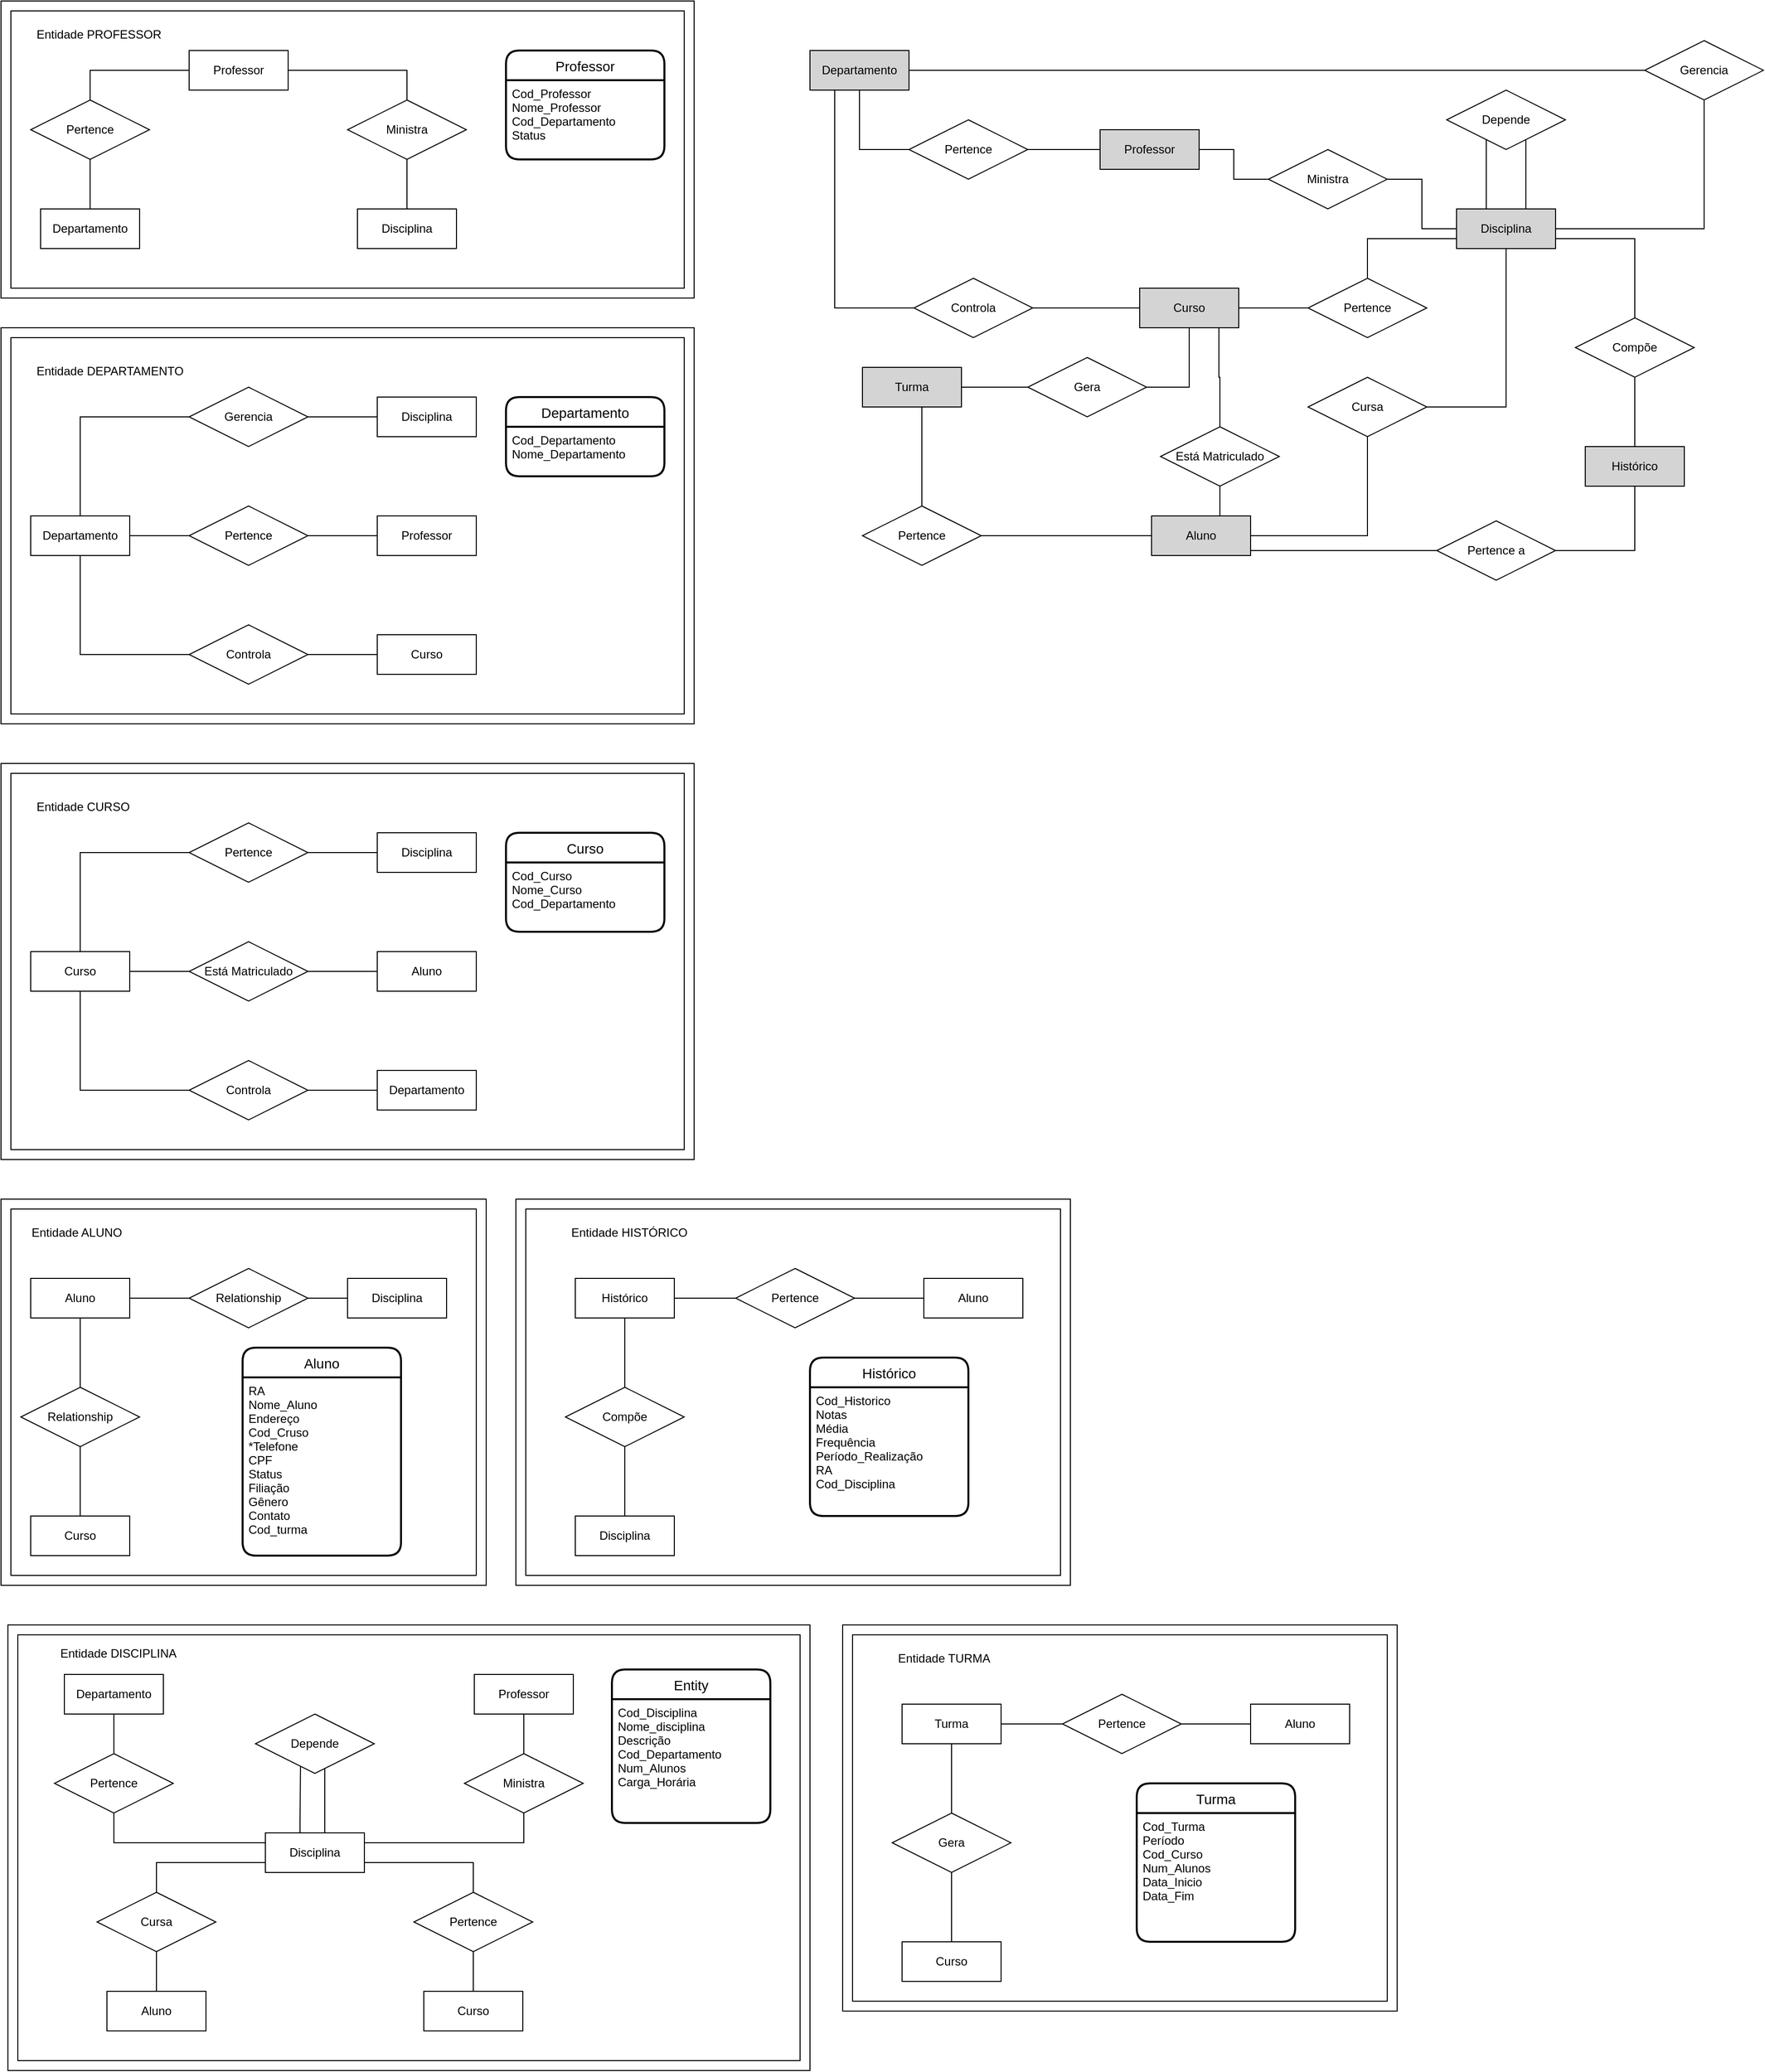 <mxfile version="16.4.3" type="github">
  <diagram id="C5RBs43oDa-KdzZeNtuy" name="Page-1">
    <mxGraphModel dx="1052" dy="968" grid="1" gridSize="10" guides="1" tooltips="1" connect="1" arrows="1" fold="1" page="1" pageScale="1" pageWidth="827" pageHeight="1169" math="0" shadow="0">
      <root>
        <mxCell id="WIyWlLk6GJQsqaUBKTNV-0" />
        <mxCell id="WIyWlLk6GJQsqaUBKTNV-1" parent="WIyWlLk6GJQsqaUBKTNV-0" />
        <mxCell id="KfY2bf-nkPX-Wy7-pQ9R-6" style="edgeStyle=orthogonalEdgeStyle;rounded=0;orthogonalLoop=1;jettySize=auto;html=1;entryX=0.5;entryY=0;entryDx=0;entryDy=0;endArrow=none;endFill=0;" edge="1" parent="WIyWlLk6GJQsqaUBKTNV-1" source="Je2pqetjOtTvT_sXVQjn-0" target="KfY2bf-nkPX-Wy7-pQ9R-3">
          <mxGeometry relative="1" as="geometry" />
        </mxCell>
        <mxCell id="KfY2bf-nkPX-Wy7-pQ9R-9" style="edgeStyle=orthogonalEdgeStyle;rounded=0;orthogonalLoop=1;jettySize=auto;html=1;endArrow=none;endFill=0;" edge="1" parent="WIyWlLk6GJQsqaUBKTNV-1" source="Je2pqetjOtTvT_sXVQjn-0" target="KfY2bf-nkPX-Wy7-pQ9R-4">
          <mxGeometry relative="1" as="geometry" />
        </mxCell>
        <mxCell id="Je2pqetjOtTvT_sXVQjn-0" value="Professor" style="whiteSpace=wrap;html=1;align=center;" parent="WIyWlLk6GJQsqaUBKTNV-1" vertex="1">
          <mxGeometry x="200" y="80" width="100" height="40" as="geometry" />
        </mxCell>
        <mxCell id="KfY2bf-nkPX-Wy7-pQ9R-1" value="Departamento" style="whiteSpace=wrap;html=1;align=center;" vertex="1" parent="WIyWlLk6GJQsqaUBKTNV-1">
          <mxGeometry x="50" y="240" width="100" height="40" as="geometry" />
        </mxCell>
        <mxCell id="KfY2bf-nkPX-Wy7-pQ9R-2" value="Disciplina" style="whiteSpace=wrap;html=1;align=center;" vertex="1" parent="WIyWlLk6GJQsqaUBKTNV-1">
          <mxGeometry x="370" y="240" width="100" height="40" as="geometry" />
        </mxCell>
        <mxCell id="KfY2bf-nkPX-Wy7-pQ9R-8" style="edgeStyle=orthogonalEdgeStyle;rounded=0;orthogonalLoop=1;jettySize=auto;html=1;endArrow=none;endFill=0;" edge="1" parent="WIyWlLk6GJQsqaUBKTNV-1" source="KfY2bf-nkPX-Wy7-pQ9R-3" target="KfY2bf-nkPX-Wy7-pQ9R-1">
          <mxGeometry relative="1" as="geometry" />
        </mxCell>
        <mxCell id="KfY2bf-nkPX-Wy7-pQ9R-3" value="Pertence" style="shape=rhombus;perimeter=rhombusPerimeter;whiteSpace=wrap;html=1;align=center;" vertex="1" parent="WIyWlLk6GJQsqaUBKTNV-1">
          <mxGeometry x="40" y="130" width="120" height="60" as="geometry" />
        </mxCell>
        <mxCell id="KfY2bf-nkPX-Wy7-pQ9R-10" style="edgeStyle=orthogonalEdgeStyle;rounded=0;orthogonalLoop=1;jettySize=auto;html=1;endArrow=none;endFill=0;" edge="1" parent="WIyWlLk6GJQsqaUBKTNV-1" source="KfY2bf-nkPX-Wy7-pQ9R-4" target="KfY2bf-nkPX-Wy7-pQ9R-2">
          <mxGeometry relative="1" as="geometry">
            <Array as="points">
              <mxPoint x="420" y="230" />
              <mxPoint x="420" y="230" />
            </Array>
          </mxGeometry>
        </mxCell>
        <mxCell id="KfY2bf-nkPX-Wy7-pQ9R-4" value="Ministra" style="shape=rhombus;perimeter=rhombusPerimeter;whiteSpace=wrap;html=1;align=center;" vertex="1" parent="WIyWlLk6GJQsqaUBKTNV-1">
          <mxGeometry x="360" y="130" width="120" height="60" as="geometry" />
        </mxCell>
        <mxCell id="KfY2bf-nkPX-Wy7-pQ9R-11" value="Entidade PROFESSOR" style="text;strokeColor=none;fillColor=none;spacingLeft=4;spacingRight=4;overflow=hidden;rotatable=0;points=[[0,0.5],[1,0.5]];portConstraint=eastwest;fontSize=12;" vertex="1" parent="WIyWlLk6GJQsqaUBKTNV-1">
          <mxGeometry x="40" y="50" width="160" height="30" as="geometry" />
        </mxCell>
        <mxCell id="KfY2bf-nkPX-Wy7-pQ9R-12" value="Professor" style="swimlane;childLayout=stackLayout;horizontal=1;startSize=30;horizontalStack=0;rounded=1;fontSize=14;fontStyle=0;strokeWidth=2;resizeParent=0;resizeLast=1;shadow=0;dashed=0;align=center;" vertex="1" parent="WIyWlLk6GJQsqaUBKTNV-1">
          <mxGeometry x="520" y="80" width="160" height="110" as="geometry" />
        </mxCell>
        <mxCell id="KfY2bf-nkPX-Wy7-pQ9R-13" value="Cod_Professor&#xa;Nome_Professor&#xa;Cod_Departamento&#xa;Status" style="align=left;strokeColor=none;fillColor=none;spacingLeft=4;fontSize=12;verticalAlign=top;resizable=0;rotatable=0;part=1;" vertex="1" parent="KfY2bf-nkPX-Wy7-pQ9R-12">
          <mxGeometry y="30" width="160" height="80" as="geometry" />
        </mxCell>
        <mxCell id="KfY2bf-nkPX-Wy7-pQ9R-14" value="" style="verticalLabelPosition=bottom;verticalAlign=top;html=1;shape=mxgraph.basic.frame;dx=10;" vertex="1" parent="WIyWlLk6GJQsqaUBKTNV-1">
          <mxGeometry x="10" y="30" width="700" height="300" as="geometry" />
        </mxCell>
        <mxCell id="KfY2bf-nkPX-Wy7-pQ9R-25" style="edgeStyle=orthogonalEdgeStyle;rounded=0;orthogonalLoop=1;jettySize=auto;html=1;entryX=0;entryY=0.5;entryDx=0;entryDy=0;endArrow=none;endFill=0;" edge="1" parent="WIyWlLk6GJQsqaUBKTNV-1" source="KfY2bf-nkPX-Wy7-pQ9R-17" target="KfY2bf-nkPX-Wy7-pQ9R-22">
          <mxGeometry relative="1" as="geometry">
            <Array as="points">
              <mxPoint x="90" y="450" />
            </Array>
          </mxGeometry>
        </mxCell>
        <mxCell id="KfY2bf-nkPX-Wy7-pQ9R-27" style="edgeStyle=orthogonalEdgeStyle;rounded=0;orthogonalLoop=1;jettySize=auto;html=1;entryX=0;entryY=0.5;entryDx=0;entryDy=0;endArrow=none;endFill=0;" edge="1" parent="WIyWlLk6GJQsqaUBKTNV-1" source="KfY2bf-nkPX-Wy7-pQ9R-17" target="KfY2bf-nkPX-Wy7-pQ9R-24">
          <mxGeometry relative="1" as="geometry">
            <Array as="points">
              <mxPoint x="90" y="690" />
            </Array>
          </mxGeometry>
        </mxCell>
        <mxCell id="KfY2bf-nkPX-Wy7-pQ9R-28" value="" style="edgeStyle=orthogonalEdgeStyle;rounded=0;orthogonalLoop=1;jettySize=auto;html=1;endArrow=none;endFill=0;" edge="1" parent="WIyWlLk6GJQsqaUBKTNV-1" source="KfY2bf-nkPX-Wy7-pQ9R-17" target="KfY2bf-nkPX-Wy7-pQ9R-23">
          <mxGeometry relative="1" as="geometry" />
        </mxCell>
        <mxCell id="KfY2bf-nkPX-Wy7-pQ9R-17" value="Departamento" style="whiteSpace=wrap;html=1;align=center;" vertex="1" parent="WIyWlLk6GJQsqaUBKTNV-1">
          <mxGeometry x="40" y="550" width="100" height="40" as="geometry" />
        </mxCell>
        <mxCell id="KfY2bf-nkPX-Wy7-pQ9R-18" value="Disciplina" style="whiteSpace=wrap;html=1;align=center;" vertex="1" parent="WIyWlLk6GJQsqaUBKTNV-1">
          <mxGeometry x="390" y="430" width="100" height="40" as="geometry" />
        </mxCell>
        <mxCell id="KfY2bf-nkPX-Wy7-pQ9R-20" value="Curso" style="whiteSpace=wrap;html=1;align=center;" vertex="1" parent="WIyWlLk6GJQsqaUBKTNV-1">
          <mxGeometry x="390" y="670" width="100" height="40" as="geometry" />
        </mxCell>
        <mxCell id="KfY2bf-nkPX-Wy7-pQ9R-21" value="Professor" style="whiteSpace=wrap;html=1;align=center;" vertex="1" parent="WIyWlLk6GJQsqaUBKTNV-1">
          <mxGeometry x="390" y="550" width="100" height="40" as="geometry" />
        </mxCell>
        <mxCell id="KfY2bf-nkPX-Wy7-pQ9R-30" value="" style="edgeStyle=orthogonalEdgeStyle;rounded=0;orthogonalLoop=1;jettySize=auto;html=1;endArrow=none;endFill=0;" edge="1" parent="WIyWlLk6GJQsqaUBKTNV-1" source="KfY2bf-nkPX-Wy7-pQ9R-22" target="KfY2bf-nkPX-Wy7-pQ9R-18">
          <mxGeometry relative="1" as="geometry" />
        </mxCell>
        <mxCell id="KfY2bf-nkPX-Wy7-pQ9R-22" value="Gerencia" style="shape=rhombus;perimeter=rhombusPerimeter;whiteSpace=wrap;html=1;align=center;" vertex="1" parent="WIyWlLk6GJQsqaUBKTNV-1">
          <mxGeometry x="200" y="420" width="120" height="60" as="geometry" />
        </mxCell>
        <mxCell id="KfY2bf-nkPX-Wy7-pQ9R-29" value="" style="edgeStyle=orthogonalEdgeStyle;rounded=0;orthogonalLoop=1;jettySize=auto;html=1;endArrow=none;endFill=0;" edge="1" parent="WIyWlLk6GJQsqaUBKTNV-1" source="KfY2bf-nkPX-Wy7-pQ9R-23" target="KfY2bf-nkPX-Wy7-pQ9R-21">
          <mxGeometry relative="1" as="geometry" />
        </mxCell>
        <mxCell id="KfY2bf-nkPX-Wy7-pQ9R-23" value="Pertence" style="shape=rhombus;perimeter=rhombusPerimeter;whiteSpace=wrap;html=1;align=center;" vertex="1" parent="WIyWlLk6GJQsqaUBKTNV-1">
          <mxGeometry x="200" y="540" width="120" height="60" as="geometry" />
        </mxCell>
        <mxCell id="KfY2bf-nkPX-Wy7-pQ9R-31" value="" style="edgeStyle=orthogonalEdgeStyle;rounded=0;orthogonalLoop=1;jettySize=auto;html=1;endArrow=none;endFill=0;" edge="1" parent="WIyWlLk6GJQsqaUBKTNV-1" source="KfY2bf-nkPX-Wy7-pQ9R-24" target="KfY2bf-nkPX-Wy7-pQ9R-20">
          <mxGeometry relative="1" as="geometry" />
        </mxCell>
        <mxCell id="KfY2bf-nkPX-Wy7-pQ9R-24" value="Controla" style="shape=rhombus;perimeter=rhombusPerimeter;whiteSpace=wrap;html=1;align=center;" vertex="1" parent="WIyWlLk6GJQsqaUBKTNV-1">
          <mxGeometry x="200" y="660" width="120" height="60" as="geometry" />
        </mxCell>
        <mxCell id="KfY2bf-nkPX-Wy7-pQ9R-32" value="Entidade DEPARTAMENTO" style="text;strokeColor=none;fillColor=none;spacingLeft=4;spacingRight=4;overflow=hidden;rotatable=0;points=[[0,0.5],[1,0.5]];portConstraint=eastwest;fontSize=12;" vertex="1" parent="WIyWlLk6GJQsqaUBKTNV-1">
          <mxGeometry x="40" y="390" width="190" height="30" as="geometry" />
        </mxCell>
        <mxCell id="KfY2bf-nkPX-Wy7-pQ9R-34" value="" style="verticalLabelPosition=bottom;verticalAlign=top;html=1;shape=mxgraph.basic.frame;dx=10;" vertex="1" parent="WIyWlLk6GJQsqaUBKTNV-1">
          <mxGeometry x="10" y="360" width="700" height="400" as="geometry" />
        </mxCell>
        <mxCell id="KfY2bf-nkPX-Wy7-pQ9R-35" value="Departamento" style="swimlane;childLayout=stackLayout;horizontal=1;startSize=30;horizontalStack=0;rounded=1;fontSize=14;fontStyle=0;strokeWidth=2;resizeParent=0;resizeLast=1;shadow=0;dashed=0;align=center;" vertex="1" parent="WIyWlLk6GJQsqaUBKTNV-1">
          <mxGeometry x="520" y="430" width="160" height="80" as="geometry" />
        </mxCell>
        <mxCell id="KfY2bf-nkPX-Wy7-pQ9R-36" value="Cod_Departamento&#xa;Nome_Departamento" style="align=left;strokeColor=none;fillColor=none;spacingLeft=4;fontSize=12;verticalAlign=top;resizable=0;rotatable=0;part=1;" vertex="1" parent="KfY2bf-nkPX-Wy7-pQ9R-35">
          <mxGeometry y="30" width="160" height="50" as="geometry" />
        </mxCell>
        <mxCell id="KfY2bf-nkPX-Wy7-pQ9R-55" style="edgeStyle=orthogonalEdgeStyle;rounded=0;orthogonalLoop=1;jettySize=auto;html=1;entryX=0;entryY=0.5;entryDx=0;entryDy=0;endArrow=none;endFill=0;" edge="1" parent="WIyWlLk6GJQsqaUBKTNV-1" source="KfY2bf-nkPX-Wy7-pQ9R-58" target="KfY2bf-nkPX-Wy7-pQ9R-63">
          <mxGeometry relative="1" as="geometry">
            <Array as="points">
              <mxPoint x="90" y="890" />
            </Array>
          </mxGeometry>
        </mxCell>
        <mxCell id="KfY2bf-nkPX-Wy7-pQ9R-56" style="edgeStyle=orthogonalEdgeStyle;rounded=0;orthogonalLoop=1;jettySize=auto;html=1;entryX=0;entryY=0.5;entryDx=0;entryDy=0;endArrow=none;endFill=0;" edge="1" parent="WIyWlLk6GJQsqaUBKTNV-1" source="KfY2bf-nkPX-Wy7-pQ9R-58" target="KfY2bf-nkPX-Wy7-pQ9R-67">
          <mxGeometry relative="1" as="geometry">
            <Array as="points">
              <mxPoint x="90" y="1130" />
            </Array>
          </mxGeometry>
        </mxCell>
        <mxCell id="KfY2bf-nkPX-Wy7-pQ9R-57" value="" style="edgeStyle=orthogonalEdgeStyle;rounded=0;orthogonalLoop=1;jettySize=auto;html=1;endArrow=none;endFill=0;" edge="1" parent="WIyWlLk6GJQsqaUBKTNV-1" source="KfY2bf-nkPX-Wy7-pQ9R-58" target="KfY2bf-nkPX-Wy7-pQ9R-65">
          <mxGeometry relative="1" as="geometry" />
        </mxCell>
        <mxCell id="KfY2bf-nkPX-Wy7-pQ9R-58" value="Curso" style="whiteSpace=wrap;html=1;align=center;" vertex="1" parent="WIyWlLk6GJQsqaUBKTNV-1">
          <mxGeometry x="40" y="990" width="100" height="40" as="geometry" />
        </mxCell>
        <mxCell id="KfY2bf-nkPX-Wy7-pQ9R-59" value="Disciplina" style="whiteSpace=wrap;html=1;align=center;" vertex="1" parent="WIyWlLk6GJQsqaUBKTNV-1">
          <mxGeometry x="390" y="870" width="100" height="40" as="geometry" />
        </mxCell>
        <mxCell id="KfY2bf-nkPX-Wy7-pQ9R-60" value="Departamento" style="whiteSpace=wrap;html=1;align=center;" vertex="1" parent="WIyWlLk6GJQsqaUBKTNV-1">
          <mxGeometry x="390" y="1110" width="100" height="40" as="geometry" />
        </mxCell>
        <mxCell id="KfY2bf-nkPX-Wy7-pQ9R-61" value="Aluno" style="whiteSpace=wrap;html=1;align=center;" vertex="1" parent="WIyWlLk6GJQsqaUBKTNV-1">
          <mxGeometry x="390" y="990" width="100" height="40" as="geometry" />
        </mxCell>
        <mxCell id="KfY2bf-nkPX-Wy7-pQ9R-62" value="" style="edgeStyle=orthogonalEdgeStyle;rounded=0;orthogonalLoop=1;jettySize=auto;html=1;endArrow=none;endFill=0;" edge="1" parent="WIyWlLk6GJQsqaUBKTNV-1" source="KfY2bf-nkPX-Wy7-pQ9R-63" target="KfY2bf-nkPX-Wy7-pQ9R-59">
          <mxGeometry relative="1" as="geometry" />
        </mxCell>
        <mxCell id="KfY2bf-nkPX-Wy7-pQ9R-63" value="Pertence" style="shape=rhombus;perimeter=rhombusPerimeter;whiteSpace=wrap;html=1;align=center;" vertex="1" parent="WIyWlLk6GJQsqaUBKTNV-1">
          <mxGeometry x="200" y="860" width="120" height="60" as="geometry" />
        </mxCell>
        <mxCell id="KfY2bf-nkPX-Wy7-pQ9R-64" value="" style="edgeStyle=orthogonalEdgeStyle;rounded=0;orthogonalLoop=1;jettySize=auto;html=1;endArrow=none;endFill=0;" edge="1" parent="WIyWlLk6GJQsqaUBKTNV-1" source="KfY2bf-nkPX-Wy7-pQ9R-65" target="KfY2bf-nkPX-Wy7-pQ9R-61">
          <mxGeometry relative="1" as="geometry" />
        </mxCell>
        <mxCell id="KfY2bf-nkPX-Wy7-pQ9R-65" value="Está Matriculado" style="shape=rhombus;perimeter=rhombusPerimeter;whiteSpace=wrap;html=1;align=center;" vertex="1" parent="WIyWlLk6GJQsqaUBKTNV-1">
          <mxGeometry x="200" y="980" width="120" height="60" as="geometry" />
        </mxCell>
        <mxCell id="KfY2bf-nkPX-Wy7-pQ9R-66" value="" style="edgeStyle=orthogonalEdgeStyle;rounded=0;orthogonalLoop=1;jettySize=auto;html=1;endArrow=none;endFill=0;" edge="1" parent="WIyWlLk6GJQsqaUBKTNV-1" source="KfY2bf-nkPX-Wy7-pQ9R-67" target="KfY2bf-nkPX-Wy7-pQ9R-60">
          <mxGeometry relative="1" as="geometry" />
        </mxCell>
        <mxCell id="KfY2bf-nkPX-Wy7-pQ9R-67" value="Controla" style="shape=rhombus;perimeter=rhombusPerimeter;whiteSpace=wrap;html=1;align=center;" vertex="1" parent="WIyWlLk6GJQsqaUBKTNV-1">
          <mxGeometry x="200" y="1100" width="120" height="60" as="geometry" />
        </mxCell>
        <mxCell id="KfY2bf-nkPX-Wy7-pQ9R-68" value="Entidade CURSO" style="text;strokeColor=none;fillColor=none;spacingLeft=4;spacingRight=4;overflow=hidden;rotatable=0;points=[[0,0.5],[1,0.5]];portConstraint=eastwest;fontSize=12;" vertex="1" parent="WIyWlLk6GJQsqaUBKTNV-1">
          <mxGeometry x="40" y="830" width="190" height="30" as="geometry" />
        </mxCell>
        <mxCell id="KfY2bf-nkPX-Wy7-pQ9R-69" value="" style="verticalLabelPosition=bottom;verticalAlign=top;html=1;shape=mxgraph.basic.frame;dx=10;" vertex="1" parent="WIyWlLk6GJQsqaUBKTNV-1">
          <mxGeometry x="10" y="800" width="700" height="400" as="geometry" />
        </mxCell>
        <mxCell id="KfY2bf-nkPX-Wy7-pQ9R-70" value="Curso" style="swimlane;childLayout=stackLayout;horizontal=1;startSize=30;horizontalStack=0;rounded=1;fontSize=14;fontStyle=0;strokeWidth=2;resizeParent=0;resizeLast=1;shadow=0;dashed=0;align=center;" vertex="1" parent="WIyWlLk6GJQsqaUBKTNV-1">
          <mxGeometry x="520" y="870" width="160" height="100" as="geometry" />
        </mxCell>
        <mxCell id="KfY2bf-nkPX-Wy7-pQ9R-71" value="Cod_Curso&#xa;Nome_Curso&#xa;Cod_Departamento" style="align=left;strokeColor=none;fillColor=none;spacingLeft=4;fontSize=12;verticalAlign=top;resizable=0;rotatable=0;part=1;" vertex="1" parent="KfY2bf-nkPX-Wy7-pQ9R-70">
          <mxGeometry y="30" width="160" height="70" as="geometry" />
        </mxCell>
        <mxCell id="KfY2bf-nkPX-Wy7-pQ9R-78" value="" style="edgeStyle=orthogonalEdgeStyle;rounded=0;orthogonalLoop=1;jettySize=auto;html=1;endArrow=none;endFill=0;" edge="1" parent="WIyWlLk6GJQsqaUBKTNV-1" source="KfY2bf-nkPX-Wy7-pQ9R-72" target="KfY2bf-nkPX-Wy7-pQ9R-75">
          <mxGeometry relative="1" as="geometry" />
        </mxCell>
        <mxCell id="KfY2bf-nkPX-Wy7-pQ9R-80" value="" style="edgeStyle=orthogonalEdgeStyle;rounded=0;orthogonalLoop=1;jettySize=auto;html=1;endArrow=none;endFill=0;" edge="1" parent="WIyWlLk6GJQsqaUBKTNV-1" source="KfY2bf-nkPX-Wy7-pQ9R-72" target="KfY2bf-nkPX-Wy7-pQ9R-76">
          <mxGeometry relative="1" as="geometry" />
        </mxCell>
        <mxCell id="KfY2bf-nkPX-Wy7-pQ9R-72" value="Aluno" style="whiteSpace=wrap;html=1;align=center;" vertex="1" parent="WIyWlLk6GJQsqaUBKTNV-1">
          <mxGeometry x="40" y="1320" width="100" height="40" as="geometry" />
        </mxCell>
        <mxCell id="KfY2bf-nkPX-Wy7-pQ9R-73" value="Disciplina" style="whiteSpace=wrap;html=1;align=center;" vertex="1" parent="WIyWlLk6GJQsqaUBKTNV-1">
          <mxGeometry x="360" y="1320" width="100" height="40" as="geometry" />
        </mxCell>
        <mxCell id="KfY2bf-nkPX-Wy7-pQ9R-74" value="Curso" style="whiteSpace=wrap;html=1;align=center;" vertex="1" parent="WIyWlLk6GJQsqaUBKTNV-1">
          <mxGeometry x="40" y="1560" width="100" height="40" as="geometry" />
        </mxCell>
        <mxCell id="KfY2bf-nkPX-Wy7-pQ9R-79" value="" style="edgeStyle=orthogonalEdgeStyle;rounded=0;orthogonalLoop=1;jettySize=auto;html=1;endArrow=none;endFill=0;" edge="1" parent="WIyWlLk6GJQsqaUBKTNV-1" source="KfY2bf-nkPX-Wy7-pQ9R-75" target="KfY2bf-nkPX-Wy7-pQ9R-73">
          <mxGeometry relative="1" as="geometry" />
        </mxCell>
        <mxCell id="KfY2bf-nkPX-Wy7-pQ9R-75" value="Relationship" style="shape=rhombus;perimeter=rhombusPerimeter;whiteSpace=wrap;html=1;align=center;" vertex="1" parent="WIyWlLk6GJQsqaUBKTNV-1">
          <mxGeometry x="200" y="1310" width="120" height="60" as="geometry" />
        </mxCell>
        <mxCell id="KfY2bf-nkPX-Wy7-pQ9R-81" value="" style="edgeStyle=orthogonalEdgeStyle;rounded=0;orthogonalLoop=1;jettySize=auto;html=1;endArrow=none;endFill=0;" edge="1" parent="WIyWlLk6GJQsqaUBKTNV-1" source="KfY2bf-nkPX-Wy7-pQ9R-76" target="KfY2bf-nkPX-Wy7-pQ9R-74">
          <mxGeometry relative="1" as="geometry" />
        </mxCell>
        <mxCell id="KfY2bf-nkPX-Wy7-pQ9R-76" value="Relationship" style="shape=rhombus;perimeter=rhombusPerimeter;whiteSpace=wrap;html=1;align=center;" vertex="1" parent="WIyWlLk6GJQsqaUBKTNV-1">
          <mxGeometry x="30" y="1430" width="120" height="60" as="geometry" />
        </mxCell>
        <mxCell id="KfY2bf-nkPX-Wy7-pQ9R-77" value="Entidade ALUNO" style="text;strokeColor=none;fillColor=none;spacingLeft=4;spacingRight=4;overflow=hidden;rotatable=0;points=[[0,0.5],[1,0.5]];portConstraint=eastwest;fontSize=12;" vertex="1" parent="WIyWlLk6GJQsqaUBKTNV-1">
          <mxGeometry x="35" y="1260" width="110" height="30" as="geometry" />
        </mxCell>
        <mxCell id="KfY2bf-nkPX-Wy7-pQ9R-82" value="Aluno" style="swimlane;childLayout=stackLayout;horizontal=1;startSize=30;horizontalStack=0;rounded=1;fontSize=14;fontStyle=0;strokeWidth=2;resizeParent=0;resizeLast=1;shadow=0;dashed=0;align=center;" vertex="1" parent="WIyWlLk6GJQsqaUBKTNV-1">
          <mxGeometry x="254" y="1390" width="160" height="210" as="geometry" />
        </mxCell>
        <mxCell id="KfY2bf-nkPX-Wy7-pQ9R-83" value="RA&#xa;Nome_Aluno&#xa;Endereço&#xa;Cod_Cruso&#xa;*Telefone&#xa;CPF&#xa;Status&#xa;Filiação&#xa;Gênero&#xa;Contato&#xa;Cod_turma" style="align=left;strokeColor=none;fillColor=none;spacingLeft=4;fontSize=12;verticalAlign=top;resizable=0;rotatable=0;part=1;" vertex="1" parent="KfY2bf-nkPX-Wy7-pQ9R-82">
          <mxGeometry y="30" width="160" height="180" as="geometry" />
        </mxCell>
        <mxCell id="KfY2bf-nkPX-Wy7-pQ9R-84" value="" style="verticalLabelPosition=bottom;verticalAlign=top;html=1;shape=mxgraph.basic.frame;dx=10;" vertex="1" parent="WIyWlLk6GJQsqaUBKTNV-1">
          <mxGeometry x="10" y="1240" width="490" height="390" as="geometry" />
        </mxCell>
        <mxCell id="KfY2bf-nkPX-Wy7-pQ9R-97" style="edgeStyle=orthogonalEdgeStyle;rounded=0;orthogonalLoop=1;jettySize=auto;html=1;entryX=0.5;entryY=1;entryDx=0;entryDy=0;endArrow=none;endFill=0;" edge="1" parent="WIyWlLk6GJQsqaUBKTNV-1" source="KfY2bf-nkPX-Wy7-pQ9R-85" target="KfY2bf-nkPX-Wy7-pQ9R-90">
          <mxGeometry relative="1" as="geometry">
            <Array as="points">
              <mxPoint x="124" y="1890" />
            </Array>
          </mxGeometry>
        </mxCell>
        <mxCell id="KfY2bf-nkPX-Wy7-pQ9R-100" style="edgeStyle=orthogonalEdgeStyle;rounded=0;orthogonalLoop=1;jettySize=auto;html=1;entryX=0.379;entryY=0.85;entryDx=0;entryDy=0;entryPerimeter=0;endArrow=none;endFill=0;" edge="1" parent="WIyWlLk6GJQsqaUBKTNV-1" source="KfY2bf-nkPX-Wy7-pQ9R-85" target="KfY2bf-nkPX-Wy7-pQ9R-94">
          <mxGeometry relative="1" as="geometry">
            <Array as="points">
              <mxPoint x="312" y="1870" />
              <mxPoint x="312" y="1870" />
            </Array>
          </mxGeometry>
        </mxCell>
        <mxCell id="KfY2bf-nkPX-Wy7-pQ9R-101" style="edgeStyle=orthogonalEdgeStyle;rounded=0;orthogonalLoop=1;jettySize=auto;html=1;endArrow=none;endFill=0;" edge="1" parent="WIyWlLk6GJQsqaUBKTNV-1" source="KfY2bf-nkPX-Wy7-pQ9R-85" target="KfY2bf-nkPX-Wy7-pQ9R-94">
          <mxGeometry relative="1" as="geometry">
            <Array as="points">
              <mxPoint x="337" y="1840" />
              <mxPoint x="337" y="1840" />
            </Array>
          </mxGeometry>
        </mxCell>
        <mxCell id="KfY2bf-nkPX-Wy7-pQ9R-103" style="edgeStyle=orthogonalEdgeStyle;rounded=0;orthogonalLoop=1;jettySize=auto;html=1;entryX=0.5;entryY=0;entryDx=0;entryDy=0;endArrow=none;endFill=0;" edge="1" parent="WIyWlLk6GJQsqaUBKTNV-1" source="KfY2bf-nkPX-Wy7-pQ9R-85" target="KfY2bf-nkPX-Wy7-pQ9R-92">
          <mxGeometry relative="1" as="geometry">
            <Array as="points">
              <mxPoint x="487" y="1910" />
            </Array>
          </mxGeometry>
        </mxCell>
        <mxCell id="KfY2bf-nkPX-Wy7-pQ9R-85" value="Disciplina" style="whiteSpace=wrap;html=1;align=center;" vertex="1" parent="WIyWlLk6GJQsqaUBKTNV-1">
          <mxGeometry x="277" y="1880" width="100" height="40" as="geometry" />
        </mxCell>
        <mxCell id="KfY2bf-nkPX-Wy7-pQ9R-95" value="" style="edgeStyle=orthogonalEdgeStyle;rounded=0;orthogonalLoop=1;jettySize=auto;html=1;endArrow=none;endFill=0;" edge="1" parent="WIyWlLk6GJQsqaUBKTNV-1" source="KfY2bf-nkPX-Wy7-pQ9R-86" target="KfY2bf-nkPX-Wy7-pQ9R-90">
          <mxGeometry relative="1" as="geometry" />
        </mxCell>
        <mxCell id="KfY2bf-nkPX-Wy7-pQ9R-86" value="Departamento" style="whiteSpace=wrap;html=1;align=center;" vertex="1" parent="WIyWlLk6GJQsqaUBKTNV-1">
          <mxGeometry x="74" y="1720" width="100" height="40" as="geometry" />
        </mxCell>
        <mxCell id="KfY2bf-nkPX-Wy7-pQ9R-99" value="" style="edgeStyle=orthogonalEdgeStyle;rounded=0;orthogonalLoop=1;jettySize=auto;html=1;endArrow=none;endFill=0;" edge="1" parent="WIyWlLk6GJQsqaUBKTNV-1" source="KfY2bf-nkPX-Wy7-pQ9R-87" target="KfY2bf-nkPX-Wy7-pQ9R-91">
          <mxGeometry relative="1" as="geometry" />
        </mxCell>
        <mxCell id="KfY2bf-nkPX-Wy7-pQ9R-87" value="Aluno" style="whiteSpace=wrap;html=1;align=center;" vertex="1" parent="WIyWlLk6GJQsqaUBKTNV-1">
          <mxGeometry x="117" y="2040" width="100" height="40" as="geometry" />
        </mxCell>
        <mxCell id="KfY2bf-nkPX-Wy7-pQ9R-105" style="edgeStyle=orthogonalEdgeStyle;rounded=0;orthogonalLoop=1;jettySize=auto;html=1;entryX=0.611;entryY=0.105;entryDx=0;entryDy=0;entryPerimeter=0;endArrow=none;endFill=0;" edge="1" parent="WIyWlLk6GJQsqaUBKTNV-1" source="KfY2bf-nkPX-Wy7-pQ9R-88" target="KfY2bf-nkPX-Wy7-pQ9R-93">
          <mxGeometry relative="1" as="geometry">
            <Array as="points">
              <mxPoint x="538" y="1806" />
            </Array>
          </mxGeometry>
        </mxCell>
        <mxCell id="KfY2bf-nkPX-Wy7-pQ9R-88" value="Professor" style="whiteSpace=wrap;html=1;align=center;" vertex="1" parent="WIyWlLk6GJQsqaUBKTNV-1">
          <mxGeometry x="488" y="1720" width="100" height="40" as="geometry" />
        </mxCell>
        <mxCell id="KfY2bf-nkPX-Wy7-pQ9R-102" value="" style="edgeStyle=orthogonalEdgeStyle;rounded=0;orthogonalLoop=1;jettySize=auto;html=1;endArrow=none;endFill=0;" edge="1" parent="WIyWlLk6GJQsqaUBKTNV-1" source="KfY2bf-nkPX-Wy7-pQ9R-89" target="KfY2bf-nkPX-Wy7-pQ9R-92">
          <mxGeometry relative="1" as="geometry" />
        </mxCell>
        <mxCell id="KfY2bf-nkPX-Wy7-pQ9R-89" value="Curso" style="whiteSpace=wrap;html=1;align=center;" vertex="1" parent="WIyWlLk6GJQsqaUBKTNV-1">
          <mxGeometry x="437" y="2040" width="100" height="40" as="geometry" />
        </mxCell>
        <mxCell id="KfY2bf-nkPX-Wy7-pQ9R-90" value="Pertence" style="shape=rhombus;perimeter=rhombusPerimeter;whiteSpace=wrap;html=1;align=center;" vertex="1" parent="WIyWlLk6GJQsqaUBKTNV-1">
          <mxGeometry x="64" y="1800" width="120" height="60" as="geometry" />
        </mxCell>
        <mxCell id="KfY2bf-nkPX-Wy7-pQ9R-98" style="edgeStyle=orthogonalEdgeStyle;rounded=0;orthogonalLoop=1;jettySize=auto;html=1;entryX=0;entryY=0.75;entryDx=0;entryDy=0;endArrow=none;endFill=0;" edge="1" parent="WIyWlLk6GJQsqaUBKTNV-1" source="KfY2bf-nkPX-Wy7-pQ9R-91" target="KfY2bf-nkPX-Wy7-pQ9R-85">
          <mxGeometry relative="1" as="geometry">
            <Array as="points">
              <mxPoint x="167" y="1910" />
            </Array>
          </mxGeometry>
        </mxCell>
        <mxCell id="KfY2bf-nkPX-Wy7-pQ9R-91" value="Cursa" style="shape=rhombus;perimeter=rhombusPerimeter;whiteSpace=wrap;html=1;align=center;" vertex="1" parent="WIyWlLk6GJQsqaUBKTNV-1">
          <mxGeometry x="107" y="1940" width="120" height="60" as="geometry" />
        </mxCell>
        <mxCell id="KfY2bf-nkPX-Wy7-pQ9R-92" value="Pertence" style="shape=rhombus;perimeter=rhombusPerimeter;whiteSpace=wrap;html=1;align=center;" vertex="1" parent="WIyWlLk6GJQsqaUBKTNV-1">
          <mxGeometry x="427" y="1940" width="120" height="60" as="geometry" />
        </mxCell>
        <mxCell id="KfY2bf-nkPX-Wy7-pQ9R-104" style="edgeStyle=orthogonalEdgeStyle;rounded=0;orthogonalLoop=1;jettySize=auto;html=1;entryX=1;entryY=0.25;entryDx=0;entryDy=0;endArrow=none;endFill=0;" edge="1" parent="WIyWlLk6GJQsqaUBKTNV-1" source="KfY2bf-nkPX-Wy7-pQ9R-93" target="KfY2bf-nkPX-Wy7-pQ9R-85">
          <mxGeometry relative="1" as="geometry">
            <Array as="points">
              <mxPoint x="538" y="1890" />
            </Array>
          </mxGeometry>
        </mxCell>
        <mxCell id="KfY2bf-nkPX-Wy7-pQ9R-93" value="Ministra" style="shape=rhombus;perimeter=rhombusPerimeter;whiteSpace=wrap;html=1;align=center;" vertex="1" parent="WIyWlLk6GJQsqaUBKTNV-1">
          <mxGeometry x="478" y="1800" width="120" height="60" as="geometry" />
        </mxCell>
        <mxCell id="KfY2bf-nkPX-Wy7-pQ9R-94" value="Depende" style="shape=rhombus;perimeter=rhombusPerimeter;whiteSpace=wrap;html=1;align=center;" vertex="1" parent="WIyWlLk6GJQsqaUBKTNV-1">
          <mxGeometry x="267" y="1760" width="120" height="60" as="geometry" />
        </mxCell>
        <mxCell id="KfY2bf-nkPX-Wy7-pQ9R-110" value="Entity" style="swimlane;childLayout=stackLayout;horizontal=1;startSize=30;horizontalStack=0;rounded=1;fontSize=14;fontStyle=0;strokeWidth=2;resizeParent=0;resizeLast=1;shadow=0;dashed=0;align=center;" vertex="1" parent="WIyWlLk6GJQsqaUBKTNV-1">
          <mxGeometry x="627" y="1715" width="160" height="155" as="geometry" />
        </mxCell>
        <mxCell id="KfY2bf-nkPX-Wy7-pQ9R-111" value="Cod_Disciplina&#xa;Nome_disciplina&#xa;Descrição&#xa;Cod_Departamento&#xa;Num_Alunos&#xa;Carga_Horária&#xa;" style="align=left;strokeColor=none;fillColor=none;spacingLeft=4;fontSize=12;verticalAlign=top;resizable=0;rotatable=0;part=1;" vertex="1" parent="KfY2bf-nkPX-Wy7-pQ9R-110">
          <mxGeometry y="30" width="160" height="125" as="geometry" />
        </mxCell>
        <mxCell id="KfY2bf-nkPX-Wy7-pQ9R-112" value="" style="verticalLabelPosition=bottom;verticalAlign=top;html=1;shape=mxgraph.basic.frame;dx=10;" vertex="1" parent="WIyWlLk6GJQsqaUBKTNV-1">
          <mxGeometry x="17" y="1670" width="810" height="450" as="geometry" />
        </mxCell>
        <mxCell id="KfY2bf-nkPX-Wy7-pQ9R-113" value="Entidade DISCIPLINA" style="text;strokeColor=none;fillColor=none;spacingLeft=4;spacingRight=4;overflow=hidden;rotatable=0;points=[[0,0.5],[1,0.5]];portConstraint=eastwest;fontSize=12;" vertex="1" parent="WIyWlLk6GJQsqaUBKTNV-1">
          <mxGeometry x="64" y="1685" width="150" height="30" as="geometry" />
        </mxCell>
        <mxCell id="KfY2bf-nkPX-Wy7-pQ9R-178" style="edgeStyle=orthogonalEdgeStyle;rounded=0;orthogonalLoop=1;jettySize=auto;html=1;endArrow=none;endFill=0;" edge="1" parent="WIyWlLk6GJQsqaUBKTNV-1" source="KfY2bf-nkPX-Wy7-pQ9R-114" target="KfY2bf-nkPX-Wy7-pQ9R-177">
          <mxGeometry relative="1" as="geometry" />
        </mxCell>
        <mxCell id="KfY2bf-nkPX-Wy7-pQ9R-183" style="edgeStyle=orthogonalEdgeStyle;rounded=0;orthogonalLoop=1;jettySize=auto;html=1;endArrow=none;endFill=0;" edge="1" parent="WIyWlLk6GJQsqaUBKTNV-1" source="KfY2bf-nkPX-Wy7-pQ9R-114" target="KfY2bf-nkPX-Wy7-pQ9R-182">
          <mxGeometry relative="1" as="geometry" />
        </mxCell>
        <mxCell id="KfY2bf-nkPX-Wy7-pQ9R-114" value="Aluno" style="whiteSpace=wrap;html=1;align=center;fillColor=#D4D4D4;" vertex="1" parent="WIyWlLk6GJQsqaUBKTNV-1">
          <mxGeometry x="1172" y="550" width="100" height="40" as="geometry" />
        </mxCell>
        <mxCell id="KfY2bf-nkPX-Wy7-pQ9R-152" style="edgeStyle=orthogonalEdgeStyle;rounded=0;orthogonalLoop=1;jettySize=auto;html=1;endArrow=none;endFill=0;" edge="1" parent="WIyWlLk6GJQsqaUBKTNV-1" source="KfY2bf-nkPX-Wy7-pQ9R-115" target="KfY2bf-nkPX-Wy7-pQ9R-148">
          <mxGeometry relative="1" as="geometry" />
        </mxCell>
        <mxCell id="KfY2bf-nkPX-Wy7-pQ9R-161" style="edgeStyle=orthogonalEdgeStyle;rounded=0;orthogonalLoop=1;jettySize=auto;html=1;entryX=0;entryY=0.5;entryDx=0;entryDy=0;endArrow=none;endFill=0;" edge="1" parent="WIyWlLk6GJQsqaUBKTNV-1" source="KfY2bf-nkPX-Wy7-pQ9R-115" target="KfY2bf-nkPX-Wy7-pQ9R-157">
          <mxGeometry relative="1" as="geometry" />
        </mxCell>
        <mxCell id="KfY2bf-nkPX-Wy7-pQ9R-115" value="Departamento" style="whiteSpace=wrap;html=1;align=center;fillColor=#D4D4D4;" vertex="1" parent="WIyWlLk6GJQsqaUBKTNV-1">
          <mxGeometry x="827" y="80" width="100" height="40" as="geometry" />
        </mxCell>
        <mxCell id="KfY2bf-nkPX-Wy7-pQ9R-156" style="edgeStyle=orthogonalEdgeStyle;rounded=0;orthogonalLoop=1;jettySize=auto;html=1;endArrow=none;endFill=0;" edge="1" parent="WIyWlLk6GJQsqaUBKTNV-1" source="KfY2bf-nkPX-Wy7-pQ9R-116" target="KfY2bf-nkPX-Wy7-pQ9R-148">
          <mxGeometry relative="1" as="geometry">
            <mxPoint x="1750" y="160" as="targetPoint" />
          </mxGeometry>
        </mxCell>
        <mxCell id="KfY2bf-nkPX-Wy7-pQ9R-116" value="Disciplina" style="whiteSpace=wrap;html=1;align=center;fillColor=#D4D4D4;" vertex="1" parent="WIyWlLk6GJQsqaUBKTNV-1">
          <mxGeometry x="1480" y="240" width="100" height="40" as="geometry" />
        </mxCell>
        <mxCell id="KfY2bf-nkPX-Wy7-pQ9R-163" style="edgeStyle=orthogonalEdgeStyle;rounded=0;orthogonalLoop=1;jettySize=auto;html=1;endArrow=none;endFill=0;entryX=0.083;entryY=0.5;entryDx=0;entryDy=0;entryPerimeter=0;" edge="1" parent="WIyWlLk6GJQsqaUBKTNV-1" source="KfY2bf-nkPX-Wy7-pQ9R-117" target="KfY2bf-nkPX-Wy7-pQ9R-162">
          <mxGeometry relative="1" as="geometry">
            <mxPoint x="1280" y="210" as="targetPoint" />
          </mxGeometry>
        </mxCell>
        <mxCell id="KfY2bf-nkPX-Wy7-pQ9R-117" value="Professor" style="whiteSpace=wrap;html=1;align=center;fillColor=#D4D4D4;" vertex="1" parent="WIyWlLk6GJQsqaUBKTNV-1">
          <mxGeometry x="1120" y="160" width="100" height="40" as="geometry" />
        </mxCell>
        <mxCell id="KfY2bf-nkPX-Wy7-pQ9R-171" value="" style="edgeStyle=orthogonalEdgeStyle;rounded=0;orthogonalLoop=1;jettySize=auto;html=1;endArrow=none;endFill=0;" edge="1" parent="WIyWlLk6GJQsqaUBKTNV-1" source="KfY2bf-nkPX-Wy7-pQ9R-118" target="KfY2bf-nkPX-Wy7-pQ9R-170">
          <mxGeometry relative="1" as="geometry" />
        </mxCell>
        <mxCell id="KfY2bf-nkPX-Wy7-pQ9R-190" style="edgeStyle=orthogonalEdgeStyle;rounded=0;orthogonalLoop=1;jettySize=auto;html=1;endArrow=none;endFill=0;entryX=1;entryY=0.5;entryDx=0;entryDy=0;" edge="1" parent="WIyWlLk6GJQsqaUBKTNV-1" source="KfY2bf-nkPX-Wy7-pQ9R-118" target="KfY2bf-nkPX-Wy7-pQ9R-186">
          <mxGeometry relative="1" as="geometry">
            <mxPoint x="1200" y="400" as="targetPoint" />
          </mxGeometry>
        </mxCell>
        <mxCell id="KfY2bf-nkPX-Wy7-pQ9R-202" style="edgeStyle=orthogonalEdgeStyle;rounded=0;orthogonalLoop=1;jettySize=auto;html=1;entryX=0.5;entryY=0;entryDx=0;entryDy=0;endArrow=none;endFill=0;" edge="1" parent="WIyWlLk6GJQsqaUBKTNV-1" source="KfY2bf-nkPX-Wy7-pQ9R-118" target="KfY2bf-nkPX-Wy7-pQ9R-198">
          <mxGeometry relative="1" as="geometry">
            <Array as="points">
              <mxPoint x="1240" y="410" />
            </Array>
          </mxGeometry>
        </mxCell>
        <mxCell id="KfY2bf-nkPX-Wy7-pQ9R-118" value="Curso" style="whiteSpace=wrap;html=1;align=center;fillColor=#D4D4D4;" vertex="1" parent="WIyWlLk6GJQsqaUBKTNV-1">
          <mxGeometry x="1160" y="320" width="100" height="40" as="geometry" />
        </mxCell>
        <mxCell id="KfY2bf-nkPX-Wy7-pQ9R-125" value="" style="edgeStyle=orthogonalEdgeStyle;rounded=0;orthogonalLoop=1;jettySize=auto;html=1;endArrow=none;endFill=0;" edge="1" parent="WIyWlLk6GJQsqaUBKTNV-1" source="KfY2bf-nkPX-Wy7-pQ9R-119" target="KfY2bf-nkPX-Wy7-pQ9R-123">
          <mxGeometry relative="1" as="geometry" />
        </mxCell>
        <mxCell id="KfY2bf-nkPX-Wy7-pQ9R-126" value="" style="edgeStyle=orthogonalEdgeStyle;rounded=0;orthogonalLoop=1;jettySize=auto;html=1;endArrow=none;endFill=0;" edge="1" parent="WIyWlLk6GJQsqaUBKTNV-1" source="KfY2bf-nkPX-Wy7-pQ9R-119" target="KfY2bf-nkPX-Wy7-pQ9R-122">
          <mxGeometry relative="1" as="geometry" />
        </mxCell>
        <mxCell id="KfY2bf-nkPX-Wy7-pQ9R-119" value="Histórico" style="whiteSpace=wrap;html=1;align=center;" vertex="1" parent="WIyWlLk6GJQsqaUBKTNV-1">
          <mxGeometry x="590" y="1320" width="100" height="40" as="geometry" />
        </mxCell>
        <mxCell id="KfY2bf-nkPX-Wy7-pQ9R-120" value="Aluno" style="whiteSpace=wrap;html=1;align=center;" vertex="1" parent="WIyWlLk6GJQsqaUBKTNV-1">
          <mxGeometry x="942" y="1320" width="100" height="40" as="geometry" />
        </mxCell>
        <mxCell id="KfY2bf-nkPX-Wy7-pQ9R-124" value="" style="edgeStyle=orthogonalEdgeStyle;rounded=0;orthogonalLoop=1;jettySize=auto;html=1;endArrow=none;endFill=0;" edge="1" parent="WIyWlLk6GJQsqaUBKTNV-1" source="KfY2bf-nkPX-Wy7-pQ9R-121" target="KfY2bf-nkPX-Wy7-pQ9R-123">
          <mxGeometry relative="1" as="geometry" />
        </mxCell>
        <mxCell id="KfY2bf-nkPX-Wy7-pQ9R-121" value="Disciplina" style="whiteSpace=wrap;html=1;align=center;" vertex="1" parent="WIyWlLk6GJQsqaUBKTNV-1">
          <mxGeometry x="590" y="1560" width="100" height="40" as="geometry" />
        </mxCell>
        <mxCell id="KfY2bf-nkPX-Wy7-pQ9R-127" value="" style="edgeStyle=orthogonalEdgeStyle;rounded=0;orthogonalLoop=1;jettySize=auto;html=1;endArrow=none;endFill=0;" edge="1" parent="WIyWlLk6GJQsqaUBKTNV-1" source="KfY2bf-nkPX-Wy7-pQ9R-122" target="KfY2bf-nkPX-Wy7-pQ9R-120">
          <mxGeometry relative="1" as="geometry" />
        </mxCell>
        <mxCell id="KfY2bf-nkPX-Wy7-pQ9R-122" value="Pertence" style="shape=rhombus;perimeter=rhombusPerimeter;whiteSpace=wrap;html=1;align=center;" vertex="1" parent="WIyWlLk6GJQsqaUBKTNV-1">
          <mxGeometry x="752" y="1310" width="120" height="60" as="geometry" />
        </mxCell>
        <mxCell id="KfY2bf-nkPX-Wy7-pQ9R-123" value="Compõe" style="shape=rhombus;perimeter=rhombusPerimeter;whiteSpace=wrap;html=1;align=center;" vertex="1" parent="WIyWlLk6GJQsqaUBKTNV-1">
          <mxGeometry x="580" y="1430" width="120" height="60" as="geometry" />
        </mxCell>
        <mxCell id="KfY2bf-nkPX-Wy7-pQ9R-128" value="Entidade HISTÓRICO" style="text;strokeColor=none;fillColor=none;spacingLeft=4;spacingRight=4;overflow=hidden;rotatable=0;points=[[0,0.5],[1,0.5]];portConstraint=eastwest;fontSize=12;" vertex="1" parent="WIyWlLk6GJQsqaUBKTNV-1">
          <mxGeometry x="580" y="1260" width="170" height="30" as="geometry" />
        </mxCell>
        <mxCell id="KfY2bf-nkPX-Wy7-pQ9R-129" value="" style="verticalLabelPosition=bottom;verticalAlign=top;html=1;shape=mxgraph.basic.frame;dx=10;" vertex="1" parent="WIyWlLk6GJQsqaUBKTNV-1">
          <mxGeometry x="530" y="1240" width="560" height="390" as="geometry" />
        </mxCell>
        <mxCell id="KfY2bf-nkPX-Wy7-pQ9R-130" value="Histórico" style="swimlane;childLayout=stackLayout;horizontal=1;startSize=30;horizontalStack=0;rounded=1;fontSize=14;fontStyle=0;strokeWidth=2;resizeParent=0;resizeLast=1;shadow=0;dashed=0;align=center;" vertex="1" parent="WIyWlLk6GJQsqaUBKTNV-1">
          <mxGeometry x="827" y="1400" width="160" height="160" as="geometry" />
        </mxCell>
        <mxCell id="KfY2bf-nkPX-Wy7-pQ9R-131" value="Cod_Historico&#xa;Notas&#xa;Média&#xa;Frequência&#xa;Período_Realização&#xa;RA&#xa;Cod_Disciplina&#xa;&#xa;" style="align=left;strokeColor=none;fillColor=none;spacingLeft=4;fontSize=12;verticalAlign=top;resizable=0;rotatable=0;part=1;" vertex="1" parent="KfY2bf-nkPX-Wy7-pQ9R-130">
          <mxGeometry y="30" width="160" height="130" as="geometry" />
        </mxCell>
        <mxCell id="KfY2bf-nkPX-Wy7-pQ9R-132" value="" style="edgeStyle=orthogonalEdgeStyle;rounded=0;orthogonalLoop=1;jettySize=auto;html=1;endArrow=none;endFill=0;" edge="1" parent="WIyWlLk6GJQsqaUBKTNV-1" source="KfY2bf-nkPX-Wy7-pQ9R-134" target="KfY2bf-nkPX-Wy7-pQ9R-140">
          <mxGeometry relative="1" as="geometry" />
        </mxCell>
        <mxCell id="KfY2bf-nkPX-Wy7-pQ9R-133" value="" style="edgeStyle=orthogonalEdgeStyle;rounded=0;orthogonalLoop=1;jettySize=auto;html=1;endArrow=none;endFill=0;" edge="1" parent="WIyWlLk6GJQsqaUBKTNV-1" source="KfY2bf-nkPX-Wy7-pQ9R-134" target="KfY2bf-nkPX-Wy7-pQ9R-139">
          <mxGeometry relative="1" as="geometry" />
        </mxCell>
        <mxCell id="KfY2bf-nkPX-Wy7-pQ9R-134" value="Turma" style="whiteSpace=wrap;html=1;align=center;" vertex="1" parent="WIyWlLk6GJQsqaUBKTNV-1">
          <mxGeometry x="920" y="1750" width="100" height="40" as="geometry" />
        </mxCell>
        <mxCell id="KfY2bf-nkPX-Wy7-pQ9R-135" value="Aluno" style="whiteSpace=wrap;html=1;align=center;" vertex="1" parent="WIyWlLk6GJQsqaUBKTNV-1">
          <mxGeometry x="1272" y="1750" width="100" height="40" as="geometry" />
        </mxCell>
        <mxCell id="KfY2bf-nkPX-Wy7-pQ9R-136" value="" style="edgeStyle=orthogonalEdgeStyle;rounded=0;orthogonalLoop=1;jettySize=auto;html=1;endArrow=none;endFill=0;" edge="1" parent="WIyWlLk6GJQsqaUBKTNV-1" source="KfY2bf-nkPX-Wy7-pQ9R-137" target="KfY2bf-nkPX-Wy7-pQ9R-140">
          <mxGeometry relative="1" as="geometry" />
        </mxCell>
        <mxCell id="KfY2bf-nkPX-Wy7-pQ9R-137" value="Curso" style="whiteSpace=wrap;html=1;align=center;" vertex="1" parent="WIyWlLk6GJQsqaUBKTNV-1">
          <mxGeometry x="920" y="1990" width="100" height="40" as="geometry" />
        </mxCell>
        <mxCell id="KfY2bf-nkPX-Wy7-pQ9R-138" value="" style="edgeStyle=orthogonalEdgeStyle;rounded=0;orthogonalLoop=1;jettySize=auto;html=1;endArrow=none;endFill=0;" edge="1" parent="WIyWlLk6GJQsqaUBKTNV-1" source="KfY2bf-nkPX-Wy7-pQ9R-139" target="KfY2bf-nkPX-Wy7-pQ9R-135">
          <mxGeometry relative="1" as="geometry" />
        </mxCell>
        <mxCell id="KfY2bf-nkPX-Wy7-pQ9R-139" value="Pertence" style="shape=rhombus;perimeter=rhombusPerimeter;whiteSpace=wrap;html=1;align=center;" vertex="1" parent="WIyWlLk6GJQsqaUBKTNV-1">
          <mxGeometry x="1082" y="1740" width="120" height="60" as="geometry" />
        </mxCell>
        <mxCell id="KfY2bf-nkPX-Wy7-pQ9R-140" value="Gera" style="shape=rhombus;perimeter=rhombusPerimeter;whiteSpace=wrap;html=1;align=center;" vertex="1" parent="WIyWlLk6GJQsqaUBKTNV-1">
          <mxGeometry x="910" y="1860" width="120" height="60" as="geometry" />
        </mxCell>
        <mxCell id="KfY2bf-nkPX-Wy7-pQ9R-141" value="Entidade TURMA" style="text;strokeColor=none;fillColor=none;spacingLeft=4;spacingRight=4;overflow=hidden;rotatable=0;points=[[0,0.5],[1,0.5]];portConstraint=eastwest;fontSize=12;" vertex="1" parent="WIyWlLk6GJQsqaUBKTNV-1">
          <mxGeometry x="910" y="1690" width="170" height="30" as="geometry" />
        </mxCell>
        <mxCell id="KfY2bf-nkPX-Wy7-pQ9R-142" value="" style="verticalLabelPosition=bottom;verticalAlign=top;html=1;shape=mxgraph.basic.frame;dx=10;" vertex="1" parent="WIyWlLk6GJQsqaUBKTNV-1">
          <mxGeometry x="860" y="1670" width="560" height="390" as="geometry" />
        </mxCell>
        <mxCell id="KfY2bf-nkPX-Wy7-pQ9R-143" value="Turma" style="swimlane;childLayout=stackLayout;horizontal=1;startSize=30;horizontalStack=0;rounded=1;fontSize=14;fontStyle=0;strokeWidth=2;resizeParent=0;resizeLast=1;shadow=0;dashed=0;align=center;" vertex="1" parent="WIyWlLk6GJQsqaUBKTNV-1">
          <mxGeometry x="1157" y="1830" width="160" height="160" as="geometry" />
        </mxCell>
        <mxCell id="KfY2bf-nkPX-Wy7-pQ9R-144" value="Cod_Turma&#xa;Período&#xa;Cod_Curso&#xa;Num_Alunos&#xa;Data_Inicio&#xa;Data_Fim" style="align=left;strokeColor=none;fillColor=none;spacingLeft=4;fontSize=12;verticalAlign=top;resizable=0;rotatable=0;part=1;" vertex="1" parent="KfY2bf-nkPX-Wy7-pQ9R-143">
          <mxGeometry y="30" width="160" height="130" as="geometry" />
        </mxCell>
        <mxCell id="KfY2bf-nkPX-Wy7-pQ9R-184" style="edgeStyle=orthogonalEdgeStyle;rounded=0;orthogonalLoop=1;jettySize=auto;html=1;entryX=0.5;entryY=0;entryDx=0;entryDy=0;endArrow=none;endFill=0;" edge="1" parent="WIyWlLk6GJQsqaUBKTNV-1" source="KfY2bf-nkPX-Wy7-pQ9R-145" target="KfY2bf-nkPX-Wy7-pQ9R-182">
          <mxGeometry relative="1" as="geometry">
            <Array as="points">
              <mxPoint x="940" y="460" />
              <mxPoint x="940" y="460" />
            </Array>
          </mxGeometry>
        </mxCell>
        <mxCell id="KfY2bf-nkPX-Wy7-pQ9R-145" value="Turma" style="whiteSpace=wrap;html=1;align=center;fillColor=#D4D4D4;" vertex="1" parent="WIyWlLk6GJQsqaUBKTNV-1">
          <mxGeometry x="880" y="400" width="100" height="40" as="geometry" />
        </mxCell>
        <mxCell id="KfY2bf-nkPX-Wy7-pQ9R-175" value="" style="edgeStyle=orthogonalEdgeStyle;rounded=0;orthogonalLoop=1;jettySize=auto;html=1;endArrow=none;endFill=0;" edge="1" parent="WIyWlLk6GJQsqaUBKTNV-1" source="KfY2bf-nkPX-Wy7-pQ9R-146" target="KfY2bf-nkPX-Wy7-pQ9R-174">
          <mxGeometry relative="1" as="geometry" />
        </mxCell>
        <mxCell id="KfY2bf-nkPX-Wy7-pQ9R-146" value="Histórico" style="whiteSpace=wrap;html=1;align=center;fillColor=#D4D4D4;" vertex="1" parent="WIyWlLk6GJQsqaUBKTNV-1">
          <mxGeometry x="1610" y="480" width="100" height="40" as="geometry" />
        </mxCell>
        <mxCell id="KfY2bf-nkPX-Wy7-pQ9R-148" value="Gerencia" style="shape=rhombus;perimeter=rhombusPerimeter;whiteSpace=wrap;html=1;align=center;" vertex="1" parent="WIyWlLk6GJQsqaUBKTNV-1">
          <mxGeometry x="1670" y="70" width="120" height="60" as="geometry" />
        </mxCell>
        <mxCell id="KfY2bf-nkPX-Wy7-pQ9R-150" value="" style="edgeStyle=orthogonalEdgeStyle;rounded=0;orthogonalLoop=1;jettySize=auto;html=1;endArrow=none;endFill=0;" edge="1" parent="WIyWlLk6GJQsqaUBKTNV-1" source="KfY2bf-nkPX-Wy7-pQ9R-149" target="KfY2bf-nkPX-Wy7-pQ9R-116">
          <mxGeometry relative="1" as="geometry">
            <Array as="points">
              <mxPoint x="1510" y="220" />
              <mxPoint x="1510" y="220" />
            </Array>
          </mxGeometry>
        </mxCell>
        <mxCell id="KfY2bf-nkPX-Wy7-pQ9R-149" value="Depende" style="shape=rhombus;perimeter=rhombusPerimeter;whiteSpace=wrap;html=1;align=center;" vertex="1" parent="WIyWlLk6GJQsqaUBKTNV-1">
          <mxGeometry x="1470" y="120" width="120" height="60" as="geometry" />
        </mxCell>
        <mxCell id="KfY2bf-nkPX-Wy7-pQ9R-151" value="" style="edgeStyle=orthogonalEdgeStyle;rounded=0;orthogonalLoop=1;jettySize=auto;html=1;endArrow=none;endFill=0;" edge="1" parent="WIyWlLk6GJQsqaUBKTNV-1" source="KfY2bf-nkPX-Wy7-pQ9R-149" target="KfY2bf-nkPX-Wy7-pQ9R-116">
          <mxGeometry relative="1" as="geometry">
            <mxPoint x="1510" y="170" as="sourcePoint" />
            <mxPoint x="1510" y="240" as="targetPoint" />
            <Array as="points">
              <mxPoint x="1550" y="220" />
              <mxPoint x="1550" y="220" />
            </Array>
          </mxGeometry>
        </mxCell>
        <mxCell id="KfY2bf-nkPX-Wy7-pQ9R-158" value="" style="edgeStyle=orthogonalEdgeStyle;rounded=0;orthogonalLoop=1;jettySize=auto;html=1;endArrow=none;endFill=0;" edge="1" parent="WIyWlLk6GJQsqaUBKTNV-1" source="KfY2bf-nkPX-Wy7-pQ9R-157" target="KfY2bf-nkPX-Wy7-pQ9R-117">
          <mxGeometry relative="1" as="geometry" />
        </mxCell>
        <mxCell id="KfY2bf-nkPX-Wy7-pQ9R-157" value="Pertence" style="shape=rhombus;perimeter=rhombusPerimeter;whiteSpace=wrap;html=1;align=center;" vertex="1" parent="WIyWlLk6GJQsqaUBKTNV-1">
          <mxGeometry x="927" y="150" width="120" height="60" as="geometry" />
        </mxCell>
        <mxCell id="KfY2bf-nkPX-Wy7-pQ9R-164" style="edgeStyle=orthogonalEdgeStyle;rounded=0;orthogonalLoop=1;jettySize=auto;html=1;endArrow=none;endFill=0;entryX=0;entryY=0.5;entryDx=0;entryDy=0;entryPerimeter=0;" edge="1" parent="WIyWlLk6GJQsqaUBKTNV-1" source="KfY2bf-nkPX-Wy7-pQ9R-162" target="KfY2bf-nkPX-Wy7-pQ9R-116">
          <mxGeometry relative="1" as="geometry">
            <mxPoint x="1470" y="260" as="targetPoint" />
          </mxGeometry>
        </mxCell>
        <mxCell id="KfY2bf-nkPX-Wy7-pQ9R-162" value="Ministra" style="shape=rhombus;perimeter=rhombusPerimeter;whiteSpace=wrap;html=1;align=center;" vertex="1" parent="WIyWlLk6GJQsqaUBKTNV-1">
          <mxGeometry x="1290" y="180" width="120" height="60" as="geometry" />
        </mxCell>
        <mxCell id="KfY2bf-nkPX-Wy7-pQ9R-168" style="edgeStyle=orthogonalEdgeStyle;rounded=0;orthogonalLoop=1;jettySize=auto;html=1;entryX=0.25;entryY=1;entryDx=0;entryDy=0;endArrow=none;endFill=0;" edge="1" parent="WIyWlLk6GJQsqaUBKTNV-1" source="KfY2bf-nkPX-Wy7-pQ9R-165" target="KfY2bf-nkPX-Wy7-pQ9R-115">
          <mxGeometry relative="1" as="geometry" />
        </mxCell>
        <mxCell id="KfY2bf-nkPX-Wy7-pQ9R-169" style="edgeStyle=orthogonalEdgeStyle;rounded=0;orthogonalLoop=1;jettySize=auto;html=1;entryX=0;entryY=0.5;entryDx=0;entryDy=0;endArrow=none;endFill=0;" edge="1" parent="WIyWlLk6GJQsqaUBKTNV-1" source="KfY2bf-nkPX-Wy7-pQ9R-165" target="KfY2bf-nkPX-Wy7-pQ9R-118">
          <mxGeometry relative="1" as="geometry" />
        </mxCell>
        <mxCell id="KfY2bf-nkPX-Wy7-pQ9R-165" value="Controla" style="shape=rhombus;perimeter=rhombusPerimeter;whiteSpace=wrap;html=1;align=center;" vertex="1" parent="WIyWlLk6GJQsqaUBKTNV-1">
          <mxGeometry x="932" y="310" width="120" height="60" as="geometry" />
        </mxCell>
        <mxCell id="KfY2bf-nkPX-Wy7-pQ9R-173" style="edgeStyle=orthogonalEdgeStyle;rounded=0;orthogonalLoop=1;jettySize=auto;html=1;endArrow=none;endFill=0;entryX=0;entryY=0.75;entryDx=0;entryDy=0;" edge="1" parent="WIyWlLk6GJQsqaUBKTNV-1" source="KfY2bf-nkPX-Wy7-pQ9R-170" target="KfY2bf-nkPX-Wy7-pQ9R-116">
          <mxGeometry relative="1" as="geometry">
            <mxPoint x="1440" y="260" as="targetPoint" />
            <Array as="points">
              <mxPoint x="1390" y="270" />
            </Array>
          </mxGeometry>
        </mxCell>
        <mxCell id="KfY2bf-nkPX-Wy7-pQ9R-170" value="Pertence" style="shape=rhombus;perimeter=rhombusPerimeter;whiteSpace=wrap;html=1;align=center;" vertex="1" parent="WIyWlLk6GJQsqaUBKTNV-1">
          <mxGeometry x="1330" y="310" width="120" height="60" as="geometry" />
        </mxCell>
        <mxCell id="KfY2bf-nkPX-Wy7-pQ9R-176" style="edgeStyle=orthogonalEdgeStyle;rounded=0;orthogonalLoop=1;jettySize=auto;html=1;endArrow=none;endFill=0;entryX=1;entryY=0.75;entryDx=0;entryDy=0;" edge="1" parent="WIyWlLk6GJQsqaUBKTNV-1" source="KfY2bf-nkPX-Wy7-pQ9R-174" target="KfY2bf-nkPX-Wy7-pQ9R-116">
          <mxGeometry relative="1" as="geometry">
            <mxPoint x="1590" y="270" as="targetPoint" />
            <Array as="points">
              <mxPoint x="1660" y="270" />
            </Array>
          </mxGeometry>
        </mxCell>
        <mxCell id="KfY2bf-nkPX-Wy7-pQ9R-174" value="Compõe" style="shape=rhombus;perimeter=rhombusPerimeter;whiteSpace=wrap;html=1;align=center;" vertex="1" parent="WIyWlLk6GJQsqaUBKTNV-1">
          <mxGeometry x="1600" y="350" width="120" height="60" as="geometry" />
        </mxCell>
        <mxCell id="KfY2bf-nkPX-Wy7-pQ9R-181" style="edgeStyle=orthogonalEdgeStyle;rounded=0;orthogonalLoop=1;jettySize=auto;html=1;entryX=0.5;entryY=1;entryDx=0;entryDy=0;endArrow=none;endFill=0;" edge="1" parent="WIyWlLk6GJQsqaUBKTNV-1" source="KfY2bf-nkPX-Wy7-pQ9R-177" target="KfY2bf-nkPX-Wy7-pQ9R-116">
          <mxGeometry relative="1" as="geometry" />
        </mxCell>
        <mxCell id="KfY2bf-nkPX-Wy7-pQ9R-177" value="Cursa" style="shape=rhombus;perimeter=rhombusPerimeter;whiteSpace=wrap;html=1;align=center;" vertex="1" parent="WIyWlLk6GJQsqaUBKTNV-1">
          <mxGeometry x="1330" y="410" width="120" height="60" as="geometry" />
        </mxCell>
        <mxCell id="KfY2bf-nkPX-Wy7-pQ9R-182" value="Pertence" style="shape=rhombus;perimeter=rhombusPerimeter;whiteSpace=wrap;html=1;align=center;" vertex="1" parent="WIyWlLk6GJQsqaUBKTNV-1">
          <mxGeometry x="880" y="540" width="120" height="60" as="geometry" />
        </mxCell>
        <mxCell id="KfY2bf-nkPX-Wy7-pQ9R-187" value="" style="edgeStyle=orthogonalEdgeStyle;rounded=0;orthogonalLoop=1;jettySize=auto;html=1;endArrow=none;endFill=0;" edge="1" parent="WIyWlLk6GJQsqaUBKTNV-1" source="KfY2bf-nkPX-Wy7-pQ9R-186" target="KfY2bf-nkPX-Wy7-pQ9R-145">
          <mxGeometry relative="1" as="geometry" />
        </mxCell>
        <mxCell id="KfY2bf-nkPX-Wy7-pQ9R-186" value="Gera" style="shape=rhombus;perimeter=rhombusPerimeter;whiteSpace=wrap;html=1;align=center;" vertex="1" parent="WIyWlLk6GJQsqaUBKTNV-1">
          <mxGeometry x="1047" y="390" width="120" height="60" as="geometry" />
        </mxCell>
        <mxCell id="KfY2bf-nkPX-Wy7-pQ9R-196" style="edgeStyle=orthogonalEdgeStyle;rounded=0;orthogonalLoop=1;jettySize=auto;html=1;endArrow=none;endFill=0;" edge="1" parent="WIyWlLk6GJQsqaUBKTNV-1" source="KfY2bf-nkPX-Wy7-pQ9R-191" target="KfY2bf-nkPX-Wy7-pQ9R-114">
          <mxGeometry relative="1" as="geometry">
            <Array as="points">
              <mxPoint x="1330" y="585" />
              <mxPoint x="1330" y="585" />
            </Array>
          </mxGeometry>
        </mxCell>
        <mxCell id="KfY2bf-nkPX-Wy7-pQ9R-197" style="edgeStyle=orthogonalEdgeStyle;rounded=0;orthogonalLoop=1;jettySize=auto;html=1;endArrow=none;endFill=0;" edge="1" parent="WIyWlLk6GJQsqaUBKTNV-1" source="KfY2bf-nkPX-Wy7-pQ9R-191" target="KfY2bf-nkPX-Wy7-pQ9R-146">
          <mxGeometry relative="1" as="geometry" />
        </mxCell>
        <mxCell id="KfY2bf-nkPX-Wy7-pQ9R-191" value="Pertence a" style="shape=rhombus;perimeter=rhombusPerimeter;whiteSpace=wrap;html=1;align=center;" vertex="1" parent="WIyWlLk6GJQsqaUBKTNV-1">
          <mxGeometry x="1460" y="555" width="120" height="60" as="geometry" />
        </mxCell>
        <mxCell id="KfY2bf-nkPX-Wy7-pQ9R-203" value="" style="edgeStyle=orthogonalEdgeStyle;rounded=0;orthogonalLoop=1;jettySize=auto;html=1;endArrow=none;endFill=0;" edge="1" parent="WIyWlLk6GJQsqaUBKTNV-1" source="KfY2bf-nkPX-Wy7-pQ9R-198" target="KfY2bf-nkPX-Wy7-pQ9R-114">
          <mxGeometry relative="1" as="geometry">
            <Array as="points">
              <mxPoint x="1241" y="570" />
              <mxPoint x="1241" y="570" />
            </Array>
          </mxGeometry>
        </mxCell>
        <mxCell id="KfY2bf-nkPX-Wy7-pQ9R-198" value="Está Matriculado" style="shape=rhombus;perimeter=rhombusPerimeter;whiteSpace=wrap;html=1;align=center;" vertex="1" parent="WIyWlLk6GJQsqaUBKTNV-1">
          <mxGeometry x="1181" y="460" width="120" height="60" as="geometry" />
        </mxCell>
      </root>
    </mxGraphModel>
  </diagram>
</mxfile>
